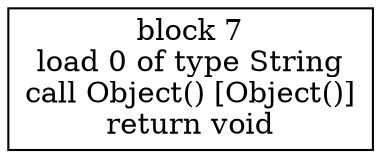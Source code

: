 digraph "String(String)" {
size = "11,7.5";
codeblock_7 [ shape = box, label = "block 7\nload 0 of type String\ncall Object() [Object()]\nreturn void"];
}